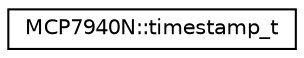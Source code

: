 digraph "Graphical Class Hierarchy"
{
  edge [fontname="Helvetica",fontsize="10",labelfontname="Helvetica",labelfontsize="10"];
  node [fontname="Helvetica",fontsize="10",shape=record];
  rankdir="LR";
  Node1 [label="MCP7940N::timestamp_t",height=0.2,width=0.4,color="black", fillcolor="white", style="filled",URL="$d0/d35/structMCP7940N_1_1timestamp__t.html"];
}
